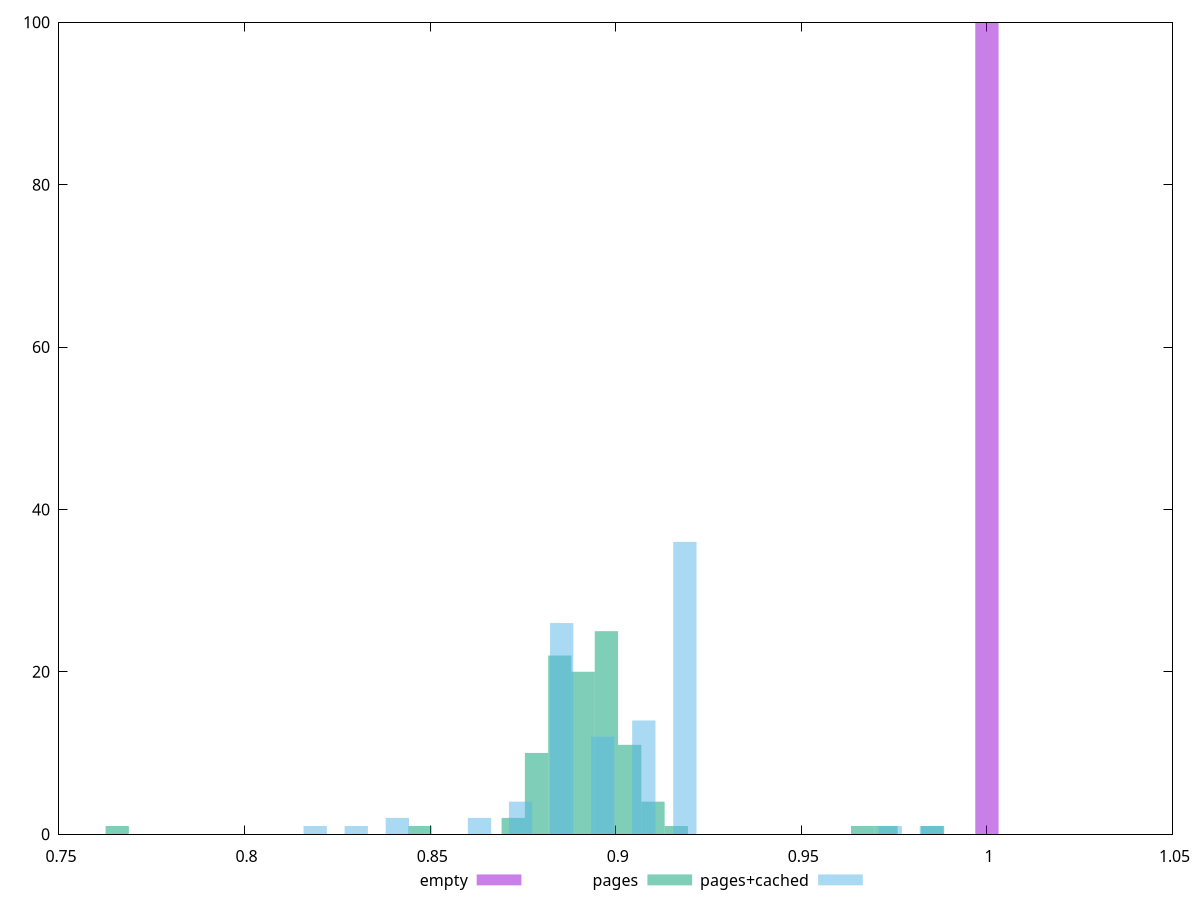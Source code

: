 $_empty <<EOF
1 100
EOF
$_pages <<EOF
0.9727949040642104 1
0.8723773655801629 2
0.9163100386669336 1
0.8974817502011747 25
0.8849295578906688 22
0.8912056540459218 20
0.9100339425116807 4
0.9037578463564278 11
0.8786534617354158 10
0.847272980959151 1
0.7656837309408624 1
0.9853470963747163 1
0.9665188079089574 1
EOF
$_pagesCached <<EOF
0.9850354217736305 1
0.885425098223488 26
0.9739676080458368 1
0.8964929119512817 12
0.8411538433123137 2
0.9186285394068688 36
0.83008602958452 1
0.9075607256790753 14
0.8743572844956945 4
0.8190182158567264 1
0.8632894707679009 2
EOF
set key outside below
set terminal pngcairo
set output "report_00004_2020-11-02T20-21-41.718Z/total-blocking-time/total-blocking-time_empty_pages_pages+cached+hist.png"
set boxwidth 0.00627609615525297
set style fill transparent solid 0.5 noborder
set yrange [0:100]
plot $_empty title "empty" with boxes ,$_pages title "pages" with boxes ,$_pagesCached title "pages+cached" with boxes ,